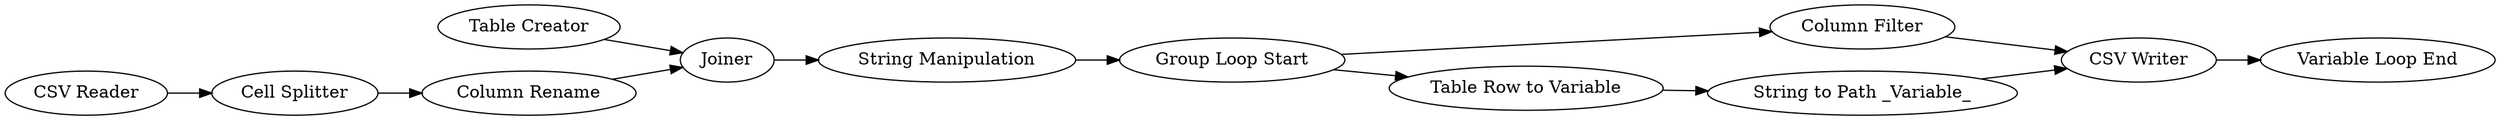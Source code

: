 digraph {
	111 -> 115
	1 -> 4
	108 -> 118
	4 -> 5
	107 -> 114
	113 -> 115
	114 -> 113
	107 -> 111
	118 -> 110
	5 -> 118
	115 -> 117
	110 -> 107
	5 [label="Column Rename"]
	107 [label="Group Loop Start"]
	113 [label="String to Path _Variable_"]
	1 [label="CSV Reader"]
	115 [label="CSV Writer"]
	118 [label=Joiner]
	4 [label="Cell Splitter"]
	117 [label="Variable Loop End"]
	108 [label="Table Creator"]
	111 [label="Column Filter"]
	114 [label="Table Row to Variable"]
	110 [label="String Manipulation"]
	rankdir=LR
}

